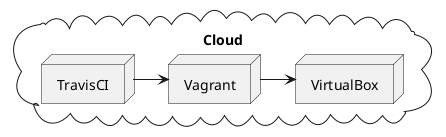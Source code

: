 @startuml

cloud Cloud {
    node TravisCI
    node Vagrant
    node VirtualBox

    TravisCI -> Vagrant
    Vagrant -> VirtualBox
}

@enduml
